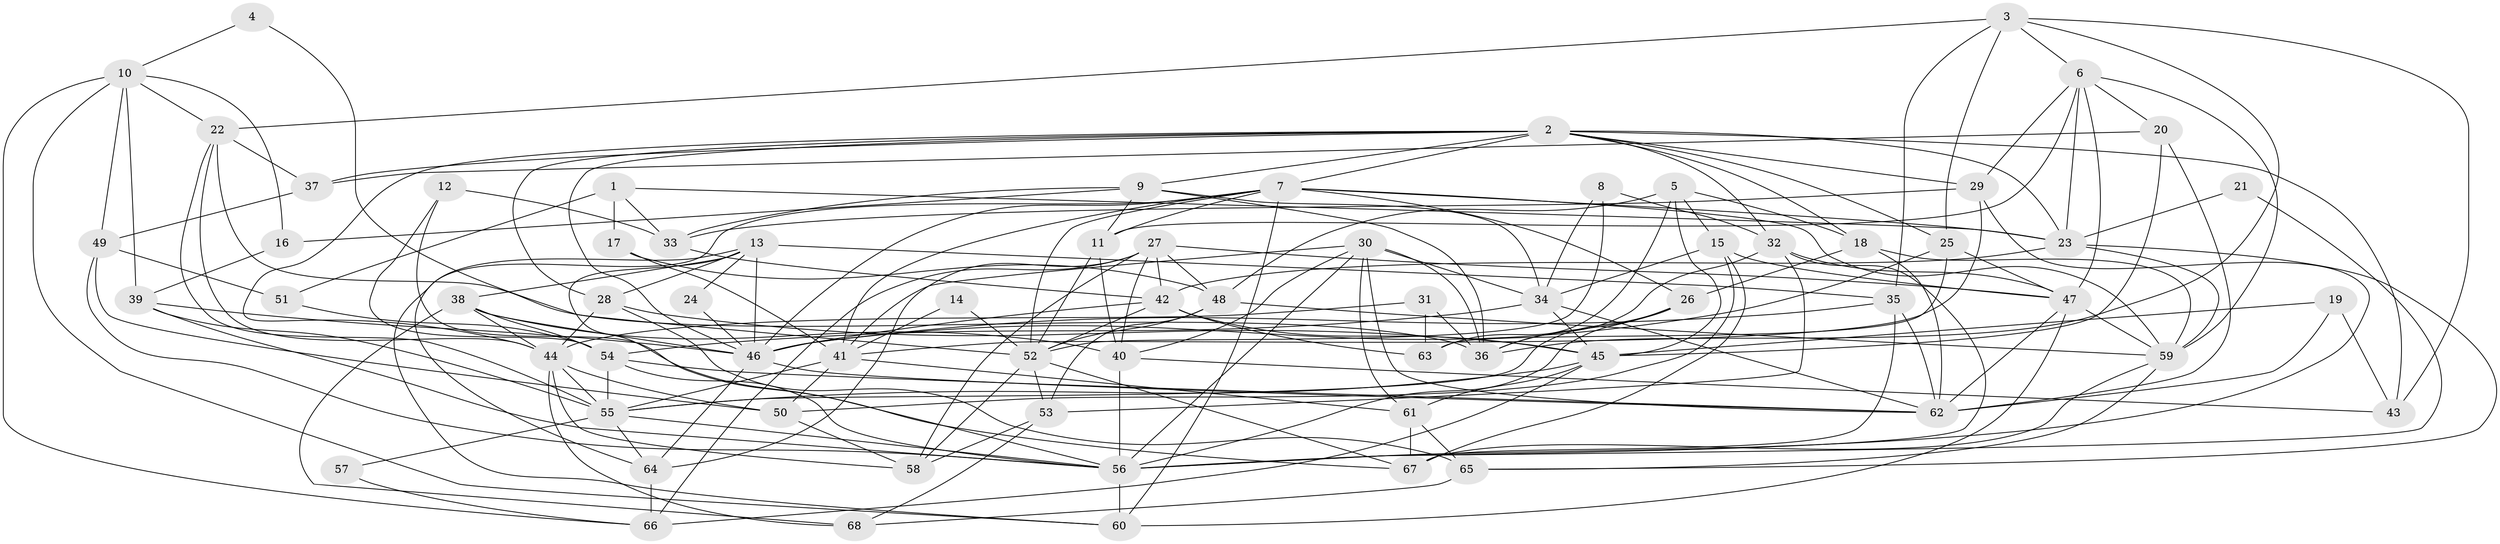 // original degree distribution, {4: 0.3014705882352941, 3: 0.2867647058823529, 7: 0.058823529411764705, 2: 0.11764705882352941, 5: 0.15441176470588236, 6: 0.0661764705882353, 8: 0.014705882352941176}
// Generated by graph-tools (version 1.1) at 2025/26/03/09/25 03:26:18]
// undirected, 68 vertices, 195 edges
graph export_dot {
graph [start="1"]
  node [color=gray90,style=filled];
  1;
  2;
  3;
  4;
  5;
  6;
  7;
  8;
  9;
  10;
  11;
  12;
  13;
  14;
  15;
  16;
  17;
  18;
  19;
  20;
  21;
  22;
  23;
  24;
  25;
  26;
  27;
  28;
  29;
  30;
  31;
  32;
  33;
  34;
  35;
  36;
  37;
  38;
  39;
  40;
  41;
  42;
  43;
  44;
  45;
  46;
  47;
  48;
  49;
  50;
  51;
  52;
  53;
  54;
  55;
  56;
  57;
  58;
  59;
  60;
  61;
  62;
  63;
  64;
  65;
  66;
  67;
  68;
  1 -- 17 [weight=2.0];
  1 -- 23 [weight=1.0];
  1 -- 33 [weight=1.0];
  1 -- 51 [weight=1.0];
  2 -- 7 [weight=1.0];
  2 -- 9 [weight=1.0];
  2 -- 18 [weight=1.0];
  2 -- 23 [weight=1.0];
  2 -- 25 [weight=1.0];
  2 -- 28 [weight=1.0];
  2 -- 29 [weight=1.0];
  2 -- 32 [weight=1.0];
  2 -- 37 [weight=1.0];
  2 -- 43 [weight=1.0];
  2 -- 44 [weight=1.0];
  2 -- 46 [weight=1.0];
  3 -- 6 [weight=1.0];
  3 -- 22 [weight=1.0];
  3 -- 25 [weight=1.0];
  3 -- 35 [weight=1.0];
  3 -- 36 [weight=1.0];
  3 -- 43 [weight=1.0];
  4 -- 10 [weight=1.0];
  4 -- 52 [weight=1.0];
  5 -- 15 [weight=1.0];
  5 -- 18 [weight=1.0];
  5 -- 45 [weight=1.0];
  5 -- 48 [weight=1.0];
  5 -- 63 [weight=1.0];
  6 -- 11 [weight=1.0];
  6 -- 20 [weight=1.0];
  6 -- 23 [weight=1.0];
  6 -- 29 [weight=1.0];
  6 -- 47 [weight=1.0];
  6 -- 59 [weight=1.0];
  7 -- 11 [weight=1.0];
  7 -- 23 [weight=1.0];
  7 -- 26 [weight=1.0];
  7 -- 41 [weight=1.0];
  7 -- 46 [weight=1.0];
  7 -- 52 [weight=1.0];
  7 -- 59 [weight=1.0];
  7 -- 60 [weight=1.0];
  7 -- 64 [weight=1.0];
  8 -- 32 [weight=2.0];
  8 -- 34 [weight=1.0];
  8 -- 52 [weight=1.0];
  9 -- 11 [weight=1.0];
  9 -- 16 [weight=1.0];
  9 -- 33 [weight=1.0];
  9 -- 34 [weight=1.0];
  9 -- 36 [weight=1.0];
  10 -- 16 [weight=1.0];
  10 -- 22 [weight=1.0];
  10 -- 39 [weight=1.0];
  10 -- 49 [weight=2.0];
  10 -- 60 [weight=1.0];
  10 -- 66 [weight=1.0];
  11 -- 40 [weight=1.0];
  11 -- 52 [weight=1.0];
  12 -- 33 [weight=1.0];
  12 -- 54 [weight=1.0];
  12 -- 67 [weight=1.0];
  13 -- 24 [weight=1.0];
  13 -- 28 [weight=1.0];
  13 -- 35 [weight=1.0];
  13 -- 38 [weight=1.0];
  13 -- 46 [weight=1.0];
  13 -- 56 [weight=1.0];
  13 -- 60 [weight=1.0];
  14 -- 41 [weight=1.0];
  14 -- 52 [weight=1.0];
  15 -- 34 [weight=1.0];
  15 -- 47 [weight=1.0];
  15 -- 50 [weight=1.0];
  15 -- 67 [weight=1.0];
  16 -- 39 [weight=1.0];
  17 -- 41 [weight=1.0];
  17 -- 48 [weight=1.0];
  18 -- 26 [weight=1.0];
  18 -- 59 [weight=1.0];
  18 -- 62 [weight=1.0];
  19 -- 43 [weight=1.0];
  19 -- 45 [weight=1.0];
  19 -- 62 [weight=1.0];
  20 -- 37 [weight=1.0];
  20 -- 45 [weight=1.0];
  20 -- 62 [weight=1.0];
  21 -- 23 [weight=1.0];
  21 -- 56 [weight=1.0];
  22 -- 36 [weight=1.0];
  22 -- 37 [weight=1.0];
  22 -- 44 [weight=1.0];
  22 -- 55 [weight=1.0];
  23 -- 42 [weight=1.0];
  23 -- 59 [weight=1.0];
  23 -- 65 [weight=1.0];
  24 -- 46 [weight=1.0];
  25 -- 46 [weight=1.0];
  25 -- 47 [weight=1.0];
  25 -- 63 [weight=1.0];
  26 -- 36 [weight=1.0];
  26 -- 55 [weight=1.0];
  26 -- 56 [weight=1.0];
  27 -- 40 [weight=1.0];
  27 -- 42 [weight=1.0];
  27 -- 47 [weight=1.0];
  27 -- 48 [weight=1.0];
  27 -- 58 [weight=1.0];
  27 -- 64 [weight=1.0];
  27 -- 66 [weight=1.0];
  28 -- 44 [weight=1.0];
  28 -- 45 [weight=1.0];
  28 -- 65 [weight=1.0];
  29 -- 33 [weight=2.0];
  29 -- 41 [weight=1.0];
  29 -- 56 [weight=1.0];
  30 -- 34 [weight=1.0];
  30 -- 36 [weight=1.0];
  30 -- 40 [weight=1.0];
  30 -- 41 [weight=1.0];
  30 -- 56 [weight=1.0];
  30 -- 61 [weight=2.0];
  30 -- 62 [weight=1.0];
  31 -- 36 [weight=1.0];
  31 -- 44 [weight=1.0];
  31 -- 63 [weight=1.0];
  32 -- 36 [weight=1.0];
  32 -- 47 [weight=1.0];
  32 -- 53 [weight=1.0];
  32 -- 56 [weight=1.0];
  33 -- 42 [weight=1.0];
  34 -- 45 [weight=1.0];
  34 -- 54 [weight=1.0];
  34 -- 62 [weight=1.0];
  35 -- 46 [weight=1.0];
  35 -- 62 [weight=1.0];
  35 -- 67 [weight=1.0];
  37 -- 49 [weight=1.0];
  38 -- 40 [weight=1.0];
  38 -- 44 [weight=1.0];
  38 -- 46 [weight=2.0];
  38 -- 54 [weight=1.0];
  38 -- 68 [weight=1.0];
  39 -- 46 [weight=1.0];
  39 -- 55 [weight=1.0];
  39 -- 56 [weight=1.0];
  40 -- 43 [weight=1.0];
  40 -- 56 [weight=1.0];
  41 -- 50 [weight=1.0];
  41 -- 55 [weight=1.0];
  41 -- 61 [weight=1.0];
  42 -- 45 [weight=1.0];
  42 -- 46 [weight=1.0];
  42 -- 52 [weight=1.0];
  42 -- 63 [weight=1.0];
  44 -- 50 [weight=1.0];
  44 -- 55 [weight=1.0];
  44 -- 58 [weight=1.0];
  44 -- 68 [weight=1.0];
  45 -- 55 [weight=1.0];
  45 -- 61 [weight=1.0];
  45 -- 66 [weight=1.0];
  46 -- 62 [weight=1.0];
  46 -- 64 [weight=1.0];
  47 -- 59 [weight=2.0];
  47 -- 60 [weight=1.0];
  47 -- 62 [weight=1.0];
  48 -- 52 [weight=1.0];
  48 -- 53 [weight=1.0];
  48 -- 59 [weight=1.0];
  49 -- 50 [weight=1.0];
  49 -- 51 [weight=1.0];
  49 -- 56 [weight=1.0];
  50 -- 58 [weight=1.0];
  51 -- 54 [weight=1.0];
  52 -- 53 [weight=1.0];
  52 -- 58 [weight=1.0];
  52 -- 67 [weight=1.0];
  53 -- 58 [weight=1.0];
  53 -- 68 [weight=1.0];
  54 -- 55 [weight=2.0];
  54 -- 56 [weight=1.0];
  54 -- 62 [weight=1.0];
  55 -- 56 [weight=1.0];
  55 -- 57 [weight=1.0];
  55 -- 64 [weight=1.0];
  56 -- 60 [weight=1.0];
  57 -- 66 [weight=1.0];
  59 -- 65 [weight=1.0];
  59 -- 67 [weight=1.0];
  61 -- 65 [weight=1.0];
  61 -- 67 [weight=1.0];
  64 -- 66 [weight=1.0];
  65 -- 68 [weight=1.0];
}
